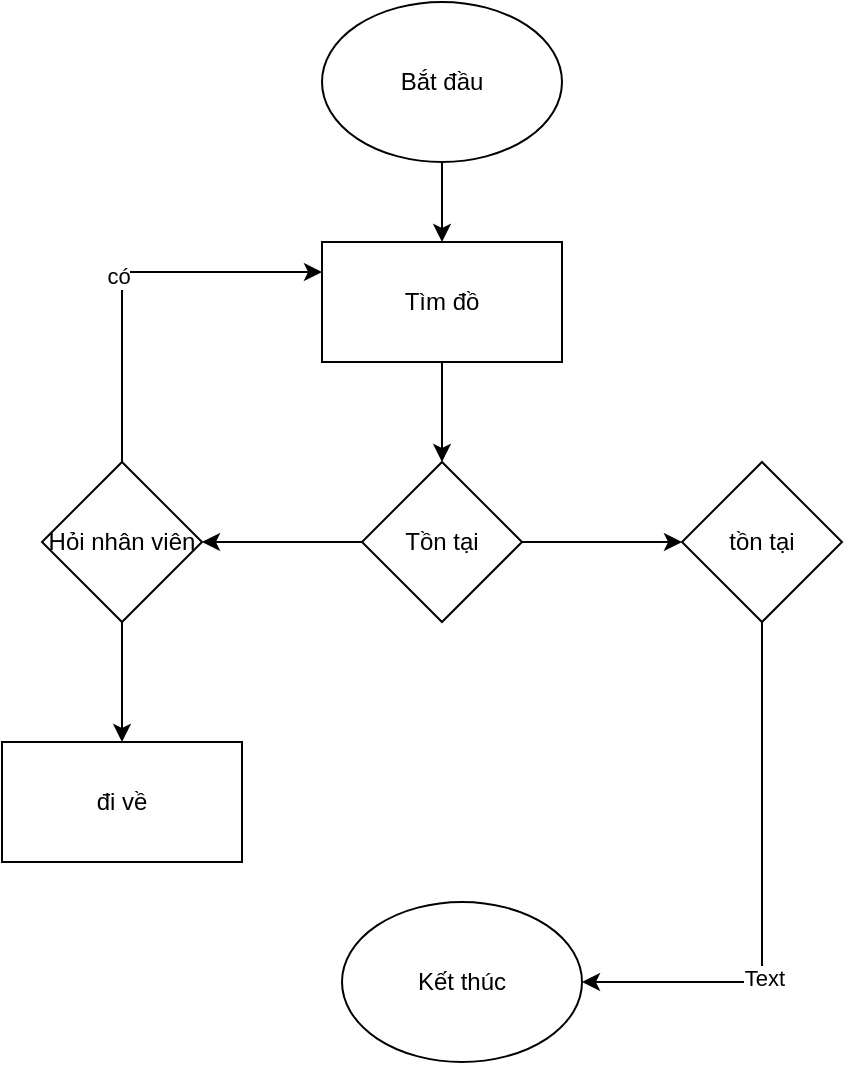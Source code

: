 <mxfile version="28.2.3">
  <diagram name="Trang-1" id="Z3160t1Kyx1767yZBqZQ">
    <mxGraphModel dx="786" dy="459" grid="1" gridSize="10" guides="1" tooltips="1" connect="1" arrows="1" fold="1" page="1" pageScale="1" pageWidth="827" pageHeight="1169" math="0" shadow="0">
      <root>
        <mxCell id="0" />
        <mxCell id="1" parent="0" />
        <mxCell id="kum7crqJcoz2QkLPw_VB-3" value="" style="edgeStyle=orthogonalEdgeStyle;rounded=0;orthogonalLoop=1;jettySize=auto;html=1;" edge="1" parent="1" source="kum7crqJcoz2QkLPw_VB-1" target="kum7crqJcoz2QkLPw_VB-2">
          <mxGeometry relative="1" as="geometry" />
        </mxCell>
        <mxCell id="kum7crqJcoz2QkLPw_VB-1" value="Bắt đầu" style="ellipse;whiteSpace=wrap;html=1;" vertex="1" parent="1">
          <mxGeometry x="320" y="20" width="120" height="80" as="geometry" />
        </mxCell>
        <mxCell id="kum7crqJcoz2QkLPw_VB-4" style="edgeStyle=orthogonalEdgeStyle;rounded=0;orthogonalLoop=1;jettySize=auto;html=1;" edge="1" parent="1" source="kum7crqJcoz2QkLPw_VB-2" target="kum7crqJcoz2QkLPw_VB-5">
          <mxGeometry relative="1" as="geometry">
            <mxPoint x="380" y="240" as="targetPoint" />
          </mxGeometry>
        </mxCell>
        <mxCell id="kum7crqJcoz2QkLPw_VB-2" value="Tìm đồ" style="whiteSpace=wrap;html=1;" vertex="1" parent="1">
          <mxGeometry x="320" y="140" width="120" height="60" as="geometry" />
        </mxCell>
        <mxCell id="kum7crqJcoz2QkLPw_VB-6" style="edgeStyle=orthogonalEdgeStyle;rounded=0;orthogonalLoop=1;jettySize=auto;html=1;" edge="1" parent="1" source="kum7crqJcoz2QkLPw_VB-5" target="kum7crqJcoz2QkLPw_VB-7">
          <mxGeometry relative="1" as="geometry">
            <mxPoint x="220" y="290" as="targetPoint" />
          </mxGeometry>
        </mxCell>
        <mxCell id="kum7crqJcoz2QkLPw_VB-9" value="" style="edgeStyle=orthogonalEdgeStyle;rounded=0;orthogonalLoop=1;jettySize=auto;html=1;" edge="1" parent="1" source="kum7crqJcoz2QkLPw_VB-5" target="kum7crqJcoz2QkLPw_VB-8">
          <mxGeometry relative="1" as="geometry" />
        </mxCell>
        <mxCell id="kum7crqJcoz2QkLPw_VB-5" value="Tồn tại" style="rhombus;whiteSpace=wrap;html=1;" vertex="1" parent="1">
          <mxGeometry x="340" y="250" width="80" height="80" as="geometry" />
        </mxCell>
        <mxCell id="kum7crqJcoz2QkLPw_VB-10" style="edgeStyle=orthogonalEdgeStyle;rounded=0;orthogonalLoop=1;jettySize=auto;html=1;entryX=0;entryY=0.25;entryDx=0;entryDy=0;" edge="1" parent="1" source="kum7crqJcoz2QkLPw_VB-7" target="kum7crqJcoz2QkLPw_VB-2">
          <mxGeometry relative="1" as="geometry">
            <Array as="points">
              <mxPoint x="220" y="155" />
            </Array>
          </mxGeometry>
        </mxCell>
        <mxCell id="kum7crqJcoz2QkLPw_VB-11" value="có" style="edgeLabel;html=1;align=center;verticalAlign=middle;resizable=0;points=[];" vertex="1" connectable="0" parent="kum7crqJcoz2QkLPw_VB-10">
          <mxGeometry x="-0.029" y="1" relative="1" as="geometry">
            <mxPoint x="-1" y="1" as="offset" />
          </mxGeometry>
        </mxCell>
        <mxCell id="kum7crqJcoz2QkLPw_VB-13" value="" style="edgeStyle=orthogonalEdgeStyle;rounded=0;orthogonalLoop=1;jettySize=auto;html=1;" edge="1" parent="1" source="kum7crqJcoz2QkLPw_VB-7" target="kum7crqJcoz2QkLPw_VB-12">
          <mxGeometry relative="1" as="geometry" />
        </mxCell>
        <mxCell id="kum7crqJcoz2QkLPw_VB-7" value="Hỏi nhân viên" style="rhombus;whiteSpace=wrap;html=1;" vertex="1" parent="1">
          <mxGeometry x="180" y="250" width="80" height="80" as="geometry" />
        </mxCell>
        <mxCell id="kum7crqJcoz2QkLPw_VB-16" style="edgeStyle=orthogonalEdgeStyle;rounded=0;orthogonalLoop=1;jettySize=auto;html=1;exitX=0.5;exitY=1;exitDx=0;exitDy=0;entryX=1;entryY=0.5;entryDx=0;entryDy=0;" edge="1" parent="1" source="kum7crqJcoz2QkLPw_VB-8" target="kum7crqJcoz2QkLPw_VB-15">
          <mxGeometry relative="1" as="geometry" />
        </mxCell>
        <mxCell id="kum7crqJcoz2QkLPw_VB-17" value="Text" style="edgeLabel;html=1;align=center;verticalAlign=middle;resizable=0;points=[];" vertex="1" connectable="0" parent="kum7crqJcoz2QkLPw_VB-16">
          <mxGeometry x="0.319" y="1" relative="1" as="geometry">
            <mxPoint as="offset" />
          </mxGeometry>
        </mxCell>
        <mxCell id="kum7crqJcoz2QkLPw_VB-8" value="tồn tại" style="rhombus;whiteSpace=wrap;html=1;" vertex="1" parent="1">
          <mxGeometry x="500" y="250" width="80" height="80" as="geometry" />
        </mxCell>
        <mxCell id="kum7crqJcoz2QkLPw_VB-12" value="đi về" style="whiteSpace=wrap;html=1;" vertex="1" parent="1">
          <mxGeometry x="160" y="390" width="120" height="60" as="geometry" />
        </mxCell>
        <mxCell id="kum7crqJcoz2QkLPw_VB-15" value="Kết thúc" style="ellipse;whiteSpace=wrap;html=1;" vertex="1" parent="1">
          <mxGeometry x="330" y="470" width="120" height="80" as="geometry" />
        </mxCell>
      </root>
    </mxGraphModel>
  </diagram>
</mxfile>
